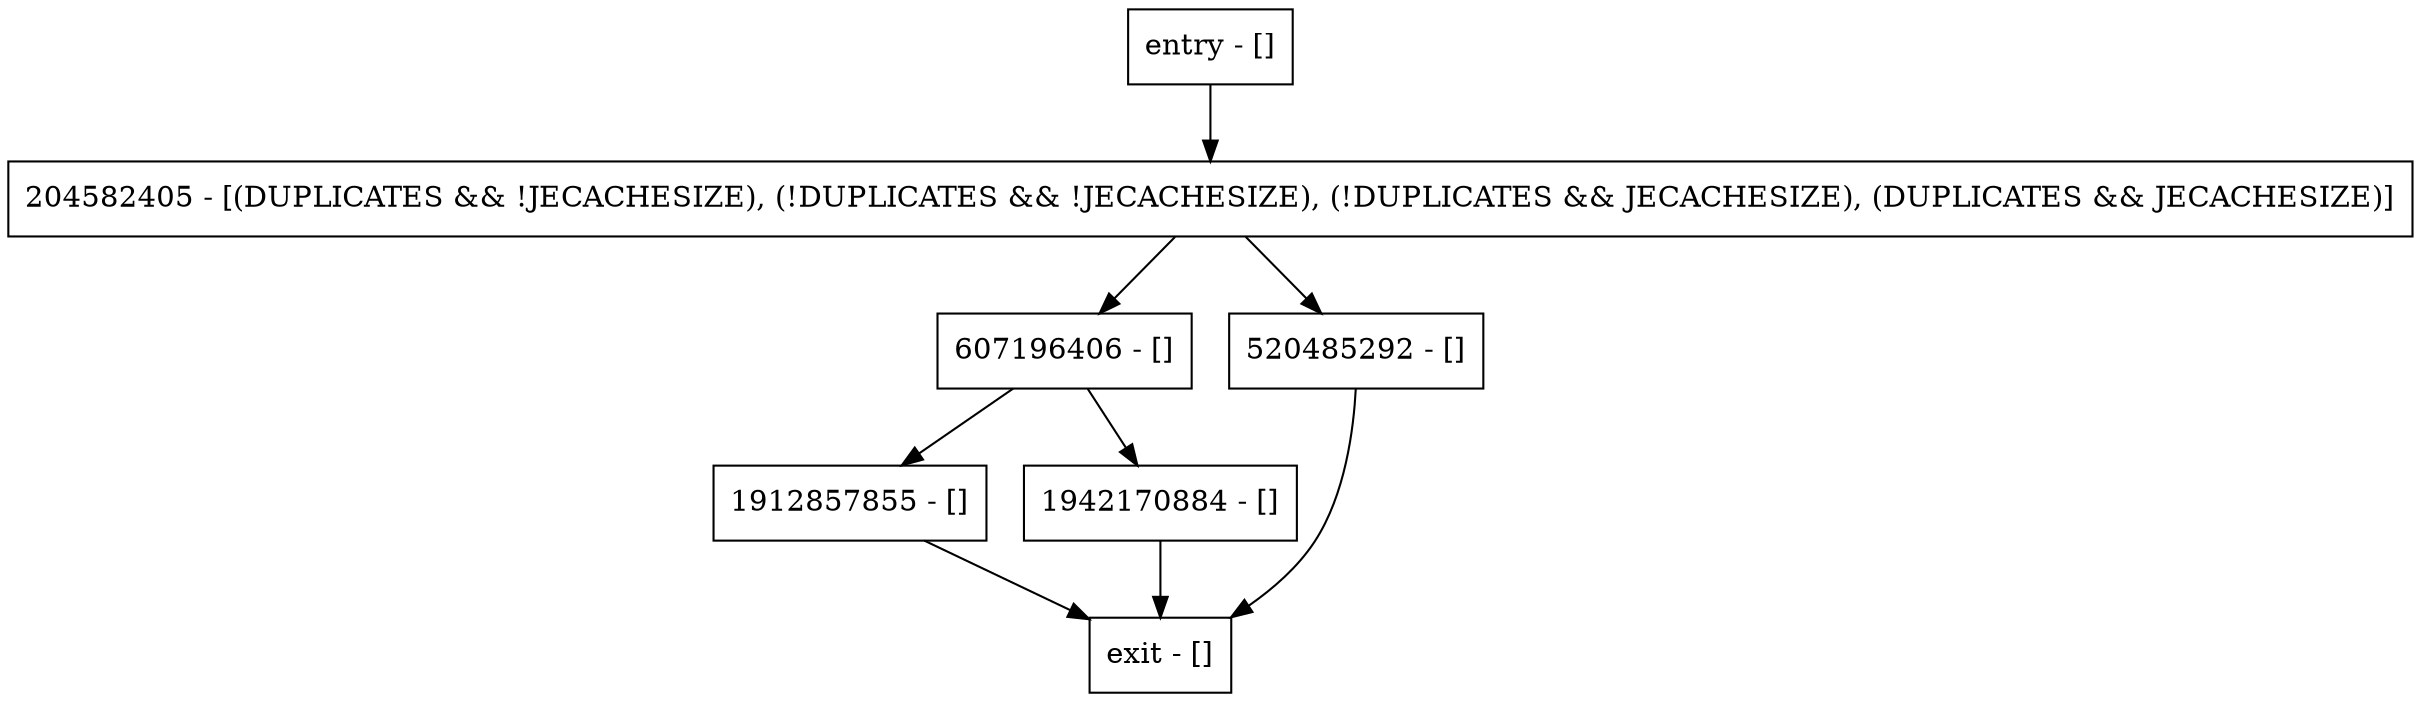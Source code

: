 digraph getDefaultCacheMode {
node [shape=record];
entry [label="entry - []"];
exit [label="exit - []"];
607196406 [label="607196406 - []"];
204582405 [label="204582405 - [(DUPLICATES && !JECACHESIZE), (!DUPLICATES && !JECACHESIZE), (!DUPLICATES && JECACHESIZE), (DUPLICATES && JECACHESIZE)]"];
520485292 [label="520485292 - []"];
1912857855 [label="1912857855 - []"];
1942170884 [label="1942170884 - []"];
entry;
exit;
entry -> 204582405;
607196406 -> 1912857855;
607196406 -> 1942170884;
204582405 -> 607196406;
204582405 -> 520485292;
520485292 -> exit;
1912857855 -> exit;
1942170884 -> exit;
}
